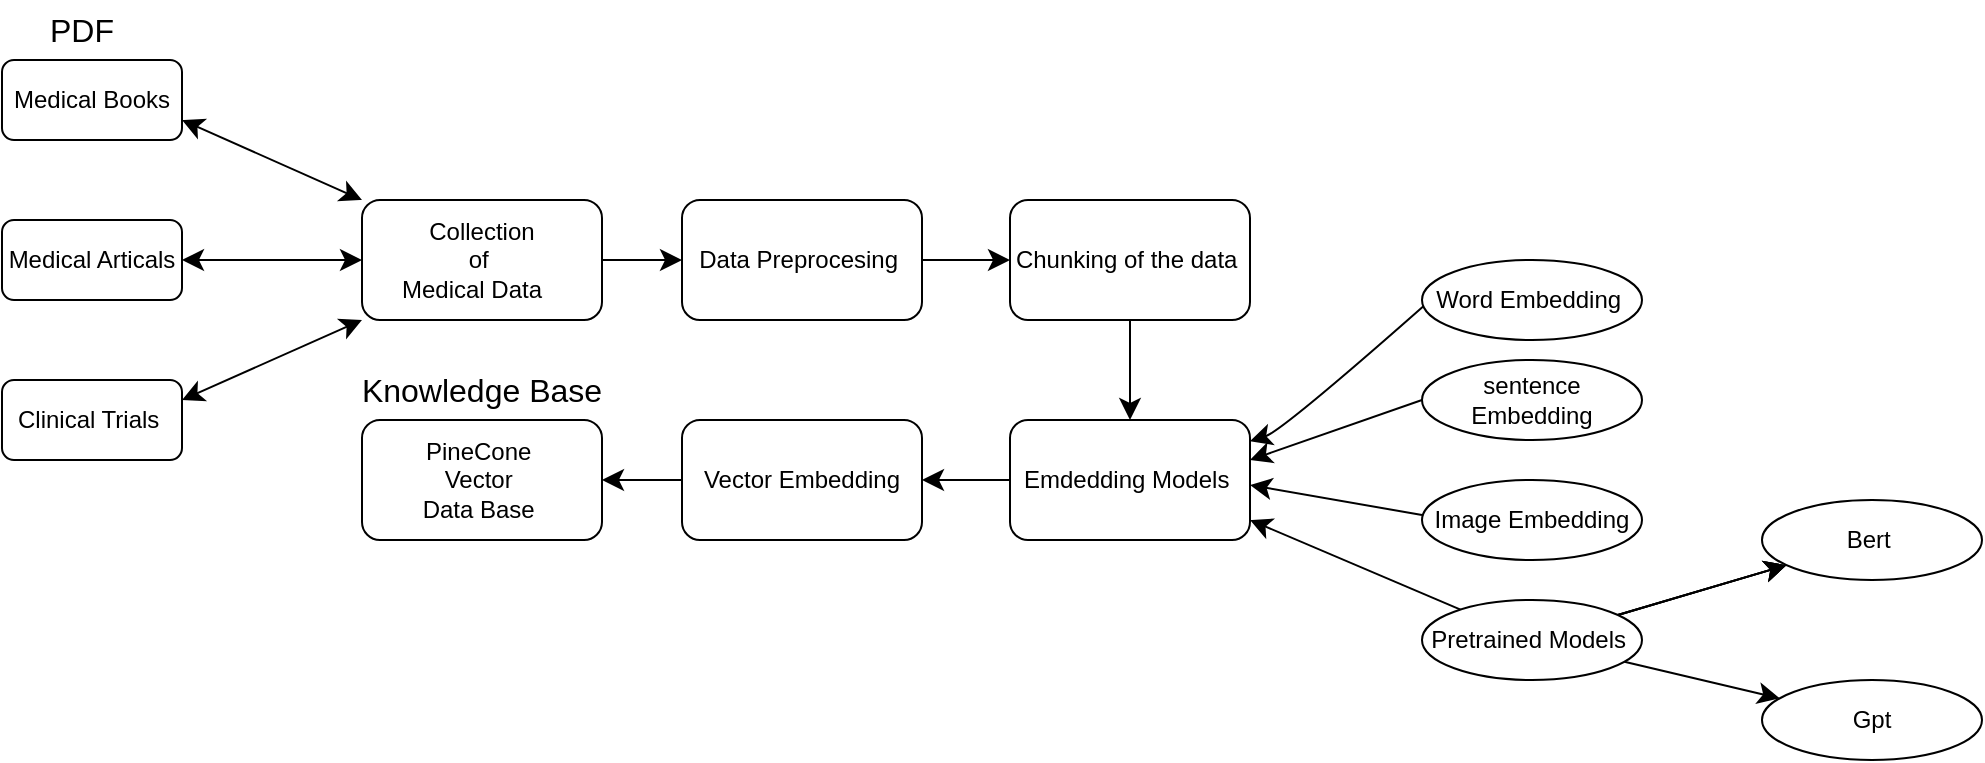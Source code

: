 <mxfile version="28.0.7">
  <diagram name="Page-1" id="Lc0Ku1npNIDJBLgFfslH">
    <mxGraphModel grid="1" page="1" gridSize="10" guides="1" tooltips="1" connect="1" arrows="1" fold="1" pageScale="1" pageWidth="827" pageHeight="1169" math="0" shadow="0">
      <root>
        <mxCell id="0" />
        <mxCell id="1" parent="0" />
        <mxCell id="qOFUqXaEyahtBM9zJrHG-12" value="" style="edgeStyle=none;curved=1;rounded=0;orthogonalLoop=1;jettySize=auto;html=1;fontSize=12;startSize=8;endSize=8;" edge="1" parent="1" source="jCC4d6OGvIc_1nwTDhuA-1" target="qOFUqXaEyahtBM9zJrHG-11">
          <mxGeometry relative="1" as="geometry" />
        </mxCell>
        <mxCell id="jCC4d6OGvIc_1nwTDhuA-1" value="&amp;nbsp;Collection&amp;nbsp;&lt;div&gt;&lt;span style=&quot;background-color: transparent; color: light-dark(rgb(0, 0, 0), rgb(255, 255, 255));&quot;&gt;of&amp;nbsp;&lt;/span&gt;&lt;div&gt;Medical Data&amp;nbsp; &amp;nbsp;&lt;/div&gt;&lt;/div&gt;" style="rounded=1;whiteSpace=wrap;html=1;" vertex="1" parent="1">
          <mxGeometry x="90" y="110" width="120" height="60" as="geometry" />
        </mxCell>
        <mxCell id="qOFUqXaEyahtBM9zJrHG-1" value="Medical Books" style="whiteSpace=wrap;html=1;rounded=1;" vertex="1" parent="1">
          <mxGeometry x="-90" y="40" width="90" height="40" as="geometry" />
        </mxCell>
        <mxCell id="qOFUqXaEyahtBM9zJrHG-5" value="Medical Articals" style="rounded=1;whiteSpace=wrap;html=1;" vertex="1" parent="1">
          <mxGeometry x="-90" y="120" width="90" height="40" as="geometry" />
        </mxCell>
        <mxCell id="qOFUqXaEyahtBM9zJrHG-7" value="Clinical Trials&amp;nbsp;" style="rounded=1;whiteSpace=wrap;html=1;" vertex="1" parent="1">
          <mxGeometry x="-90" y="200" width="90" height="40" as="geometry" />
        </mxCell>
        <mxCell id="qOFUqXaEyahtBM9zJrHG-8" value="" style="endArrow=classic;startArrow=classic;html=1;rounded=0;fontSize=12;startSize=8;endSize=8;curved=1;entryX=0;entryY=0.5;entryDx=0;entryDy=0;" edge="1" parent="1" target="jCC4d6OGvIc_1nwTDhuA-1">
          <mxGeometry width="50" height="50" relative="1" as="geometry">
            <mxPoint y="140" as="sourcePoint" />
            <mxPoint x="40" y="90" as="targetPoint" />
          </mxGeometry>
        </mxCell>
        <mxCell id="qOFUqXaEyahtBM9zJrHG-9" value="" style="endArrow=classic;startArrow=classic;html=1;rounded=0;fontSize=12;startSize=8;endSize=8;curved=1;entryX=0;entryY=0;entryDx=0;entryDy=0;exitX=1;exitY=0.75;exitDx=0;exitDy=0;" edge="1" parent="1" source="qOFUqXaEyahtBM9zJrHG-1" target="jCC4d6OGvIc_1nwTDhuA-1">
          <mxGeometry width="50" height="50" relative="1" as="geometry">
            <mxPoint y="60" as="sourcePoint" />
            <mxPoint x="50" y="10" as="targetPoint" />
          </mxGeometry>
        </mxCell>
        <mxCell id="qOFUqXaEyahtBM9zJrHG-10" value="" style="endArrow=classic;startArrow=classic;html=1;rounded=0;fontSize=12;startSize=8;endSize=8;curved=1;exitX=1;exitY=0.25;exitDx=0;exitDy=0;" edge="1" parent="1" source="qOFUqXaEyahtBM9zJrHG-7">
          <mxGeometry width="50" height="50" relative="1" as="geometry">
            <mxPoint x="40" y="220" as="sourcePoint" />
            <mxPoint x="90" y="170" as="targetPoint" />
          </mxGeometry>
        </mxCell>
        <mxCell id="qOFUqXaEyahtBM9zJrHG-14" value="" style="edgeStyle=none;curved=1;rounded=0;orthogonalLoop=1;jettySize=auto;html=1;fontSize=12;startSize=8;endSize=8;" edge="1" parent="1" source="qOFUqXaEyahtBM9zJrHG-11" target="qOFUqXaEyahtBM9zJrHG-13">
          <mxGeometry relative="1" as="geometry" />
        </mxCell>
        <mxCell id="qOFUqXaEyahtBM9zJrHG-11" value="Data Preprocesing&amp;nbsp;" style="whiteSpace=wrap;html=1;rounded=1;" vertex="1" parent="1">
          <mxGeometry x="250" y="110" width="120" height="60" as="geometry" />
        </mxCell>
        <mxCell id="qOFUqXaEyahtBM9zJrHG-16" value="" style="edgeStyle=none;curved=1;rounded=0;orthogonalLoop=1;jettySize=auto;html=1;fontSize=12;startSize=8;endSize=8;" edge="1" parent="1" source="qOFUqXaEyahtBM9zJrHG-13" target="qOFUqXaEyahtBM9zJrHG-15">
          <mxGeometry relative="1" as="geometry" />
        </mxCell>
        <mxCell id="qOFUqXaEyahtBM9zJrHG-13" value="Chunking of the data&amp;nbsp;" style="whiteSpace=wrap;html=1;rounded=1;" vertex="1" parent="1">
          <mxGeometry x="414" y="110" width="120" height="60" as="geometry" />
        </mxCell>
        <mxCell id="qOFUqXaEyahtBM9zJrHG-33" value="" style="edgeStyle=none;curved=1;rounded=0;orthogonalLoop=1;jettySize=auto;html=1;fontSize=12;startSize=8;endSize=8;" edge="1" parent="1" source="qOFUqXaEyahtBM9zJrHG-15" target="qOFUqXaEyahtBM9zJrHG-32">
          <mxGeometry relative="1" as="geometry" />
        </mxCell>
        <mxCell id="qOFUqXaEyahtBM9zJrHG-15" value="Emdedding Models&amp;nbsp;" style="rounded=1;whiteSpace=wrap;html=1;" vertex="1" parent="1">
          <mxGeometry x="414" y="220" width="120" height="60" as="geometry" />
        </mxCell>
        <mxCell id="qOFUqXaEyahtBM9zJrHG-17" value="" style="endArrow=classic;html=1;rounded=0;fontSize=12;startSize=8;endSize=8;curved=1;entryX=1;entryY=0.5;entryDx=0;entryDy=0;exitX=0.025;exitY=0.735;exitDx=0;exitDy=0;exitPerimeter=0;" edge="1" parent="1">
          <mxGeometry width="50" height="50" relative="1" as="geometry">
            <mxPoint x="624.25" y="160.0" as="sourcePoint" />
            <mxPoint x="534" y="230.6" as="targetPoint" />
            <Array as="points">
              <mxPoint x="550" y="225.6" />
            </Array>
          </mxGeometry>
        </mxCell>
        <mxCell id="qOFUqXaEyahtBM9zJrHG-18" value="Word Embedding&amp;nbsp;" style="ellipse;whiteSpace=wrap;html=1;" vertex="1" parent="1">
          <mxGeometry x="620" y="140" width="110" height="40" as="geometry" />
        </mxCell>
        <mxCell id="qOFUqXaEyahtBM9zJrHG-19" value="" style="endArrow=classic;html=1;rounded=0;fontSize=12;startSize=8;endSize=8;curved=1;" edge="1" parent="1">
          <mxGeometry width="50" height="50" relative="1" as="geometry">
            <mxPoint x="620" y="210" as="sourcePoint" />
            <mxPoint x="534" y="240" as="targetPoint" />
            <Array as="points" />
          </mxGeometry>
        </mxCell>
        <mxCell id="qOFUqXaEyahtBM9zJrHG-21" value="sentence Embedding" style="ellipse;whiteSpace=wrap;html=1;" vertex="1" parent="1">
          <mxGeometry x="620" y="190" width="110" height="40" as="geometry" />
        </mxCell>
        <mxCell id="qOFUqXaEyahtBM9zJrHG-22" value="" style="endArrow=classic;html=1;rounded=0;fontSize=12;startSize=8;endSize=8;curved=1;" edge="1" parent="1">
          <mxGeometry width="50" height="50" relative="1" as="geometry">
            <mxPoint x="620" y="267.5" as="sourcePoint" />
            <mxPoint x="534" y="252.5" as="targetPoint" />
          </mxGeometry>
        </mxCell>
        <mxCell id="qOFUqXaEyahtBM9zJrHG-23" value="Image Embedding" style="ellipse;whiteSpace=wrap;html=1;" vertex="1" parent="1">
          <mxGeometry x="620" y="250" width="110" height="40" as="geometry" />
        </mxCell>
        <mxCell id="qOFUqXaEyahtBM9zJrHG-24" value="" style="endArrow=classic;html=1;rounded=0;fontSize=12;startSize=8;endSize=8;curved=1;" edge="1" parent="1" source="qOFUqXaEyahtBM9zJrHG-25">
          <mxGeometry width="50" height="50" relative="1" as="geometry">
            <mxPoint x="610" y="300" as="sourcePoint" />
            <mxPoint x="534" y="270" as="targetPoint" />
          </mxGeometry>
        </mxCell>
        <mxCell id="qOFUqXaEyahtBM9zJrHG-27" value="" style="edgeStyle=none;curved=1;rounded=0;orthogonalLoop=1;jettySize=auto;html=1;fontSize=12;startSize=8;endSize=8;" edge="1" parent="1" source="qOFUqXaEyahtBM9zJrHG-25" target="qOFUqXaEyahtBM9zJrHG-26">
          <mxGeometry relative="1" as="geometry" />
        </mxCell>
        <mxCell id="qOFUqXaEyahtBM9zJrHG-28" value="" style="edgeStyle=none;curved=1;rounded=0;orthogonalLoop=1;jettySize=auto;html=1;fontSize=12;startSize=8;endSize=8;" edge="1" parent="1" source="qOFUqXaEyahtBM9zJrHG-25" target="qOFUqXaEyahtBM9zJrHG-26">
          <mxGeometry relative="1" as="geometry" />
        </mxCell>
        <mxCell id="qOFUqXaEyahtBM9zJrHG-29" value="" style="edgeStyle=none;curved=1;rounded=0;orthogonalLoop=1;jettySize=auto;html=1;fontSize=12;startSize=8;endSize=8;" edge="1" parent="1" source="qOFUqXaEyahtBM9zJrHG-25" target="qOFUqXaEyahtBM9zJrHG-26">
          <mxGeometry relative="1" as="geometry" />
        </mxCell>
        <mxCell id="qOFUqXaEyahtBM9zJrHG-31" value="" style="edgeStyle=none;curved=1;rounded=0;orthogonalLoop=1;jettySize=auto;html=1;fontSize=12;startSize=8;endSize=8;" edge="1" parent="1" source="qOFUqXaEyahtBM9zJrHG-25" target="qOFUqXaEyahtBM9zJrHG-30">
          <mxGeometry relative="1" as="geometry" />
        </mxCell>
        <mxCell id="qOFUqXaEyahtBM9zJrHG-25" value="Pretrained Models&amp;nbsp;" style="ellipse;whiteSpace=wrap;html=1;" vertex="1" parent="1">
          <mxGeometry x="620" y="310" width="110" height="40" as="geometry" />
        </mxCell>
        <mxCell id="qOFUqXaEyahtBM9zJrHG-26" value="Bert&amp;nbsp;" style="ellipse;whiteSpace=wrap;html=1;" vertex="1" parent="1">
          <mxGeometry x="790" y="260" width="110" height="40" as="geometry" />
        </mxCell>
        <mxCell id="qOFUqXaEyahtBM9zJrHG-30" value="Gpt" style="ellipse;whiteSpace=wrap;html=1;" vertex="1" parent="1">
          <mxGeometry x="790" y="350" width="110" height="40" as="geometry" />
        </mxCell>
        <mxCell id="qOFUqXaEyahtBM9zJrHG-35" value="" style="edgeStyle=none;curved=1;rounded=0;orthogonalLoop=1;jettySize=auto;html=1;fontSize=12;startSize=8;endSize=8;" edge="1" parent="1" source="qOFUqXaEyahtBM9zJrHG-32" target="qOFUqXaEyahtBM9zJrHG-34">
          <mxGeometry relative="1" as="geometry" />
        </mxCell>
        <mxCell id="qOFUqXaEyahtBM9zJrHG-32" value="Vector Embedding" style="whiteSpace=wrap;html=1;rounded=1;" vertex="1" parent="1">
          <mxGeometry x="250" y="220" width="120" height="60" as="geometry" />
        </mxCell>
        <mxCell id="qOFUqXaEyahtBM9zJrHG-34" value="PineCone&amp;nbsp;&lt;div&gt;&lt;div&gt;Vector&amp;nbsp;&lt;/div&gt;&lt;div&gt;Data Base&amp;nbsp;&lt;/div&gt;&lt;/div&gt;" style="whiteSpace=wrap;html=1;rounded=1;" vertex="1" parent="1">
          <mxGeometry x="90" y="220" width="120" height="60" as="geometry" />
        </mxCell>
        <mxCell id="qOFUqXaEyahtBM9zJrHG-36" value="Knowledge Base" style="text;strokeColor=none;fillColor=none;html=1;align=center;verticalAlign=middle;whiteSpace=wrap;rounded=0;fontSize=16;" vertex="1" parent="1">
          <mxGeometry x="85" y="190" width="130" height="30" as="geometry" />
        </mxCell>
        <mxCell id="qOFUqXaEyahtBM9zJrHG-37" value="PDF" style="text;strokeColor=none;fillColor=none;html=1;align=center;verticalAlign=middle;whiteSpace=wrap;rounded=0;fontSize=16;" vertex="1" parent="1">
          <mxGeometry x="-80" y="10" width="60" height="30" as="geometry" />
        </mxCell>
      </root>
    </mxGraphModel>
  </diagram>
</mxfile>
